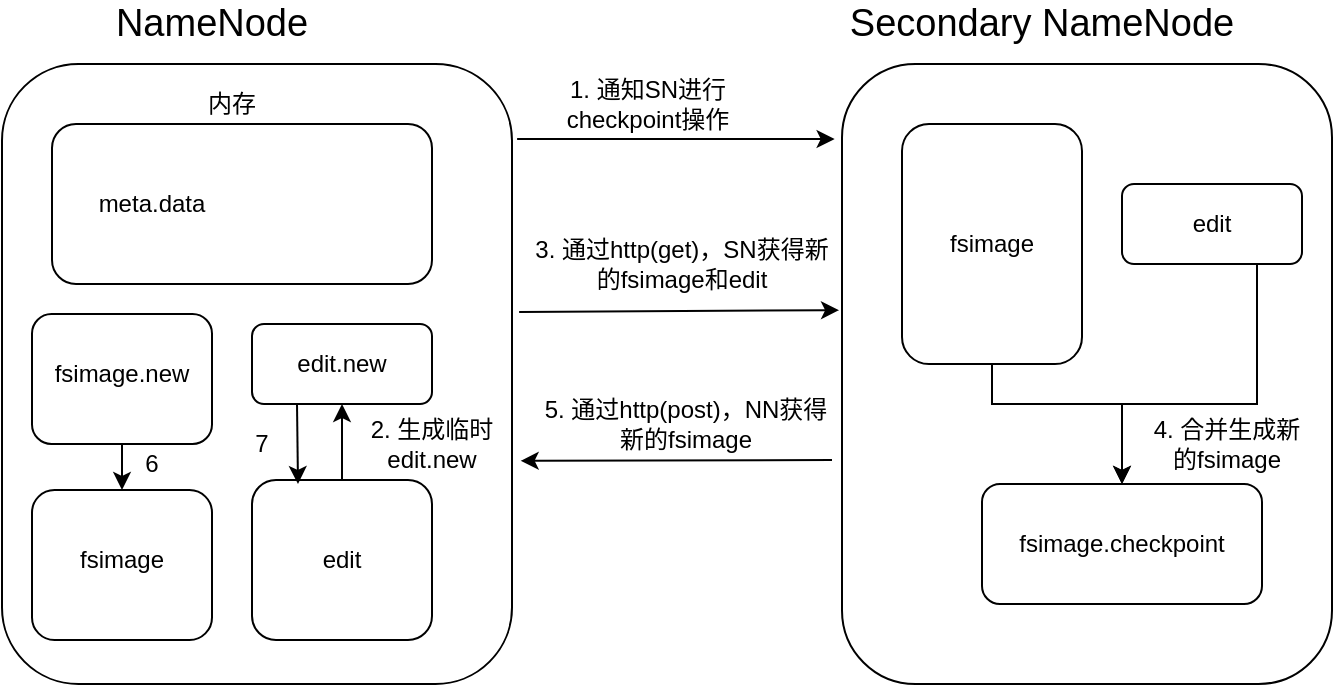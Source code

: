 <mxfile version="14.7.6" type="github">
  <diagram id="_CgoZo37PnJlgrGQjHoG" name="Page-1">
    <mxGraphModel dx="1038" dy="529" grid="1" gridSize="10" guides="1" tooltips="1" connect="1" arrows="1" fold="1" page="1" pageScale="1" pageWidth="827" pageHeight="1169" math="0" shadow="0">
      <root>
        <mxCell id="0" />
        <mxCell id="1" parent="0" />
        <mxCell id="BOJt2heqAqfGoN2uC5gy-15" value="" style="rounded=1;whiteSpace=wrap;html=1;" vertex="1" parent="1">
          <mxGeometry x="525" y="80" width="245" height="310" as="geometry" />
        </mxCell>
        <mxCell id="BOJt2heqAqfGoN2uC5gy-2" value="&lt;font style=&quot;font-size: 19px&quot;&gt;NameNode&lt;/font&gt;" style="text;html=1;strokeColor=none;fillColor=none;align=center;verticalAlign=middle;whiteSpace=wrap;rounded=0;" vertex="1" parent="1">
          <mxGeometry x="190" y="50" width="40" height="20" as="geometry" />
        </mxCell>
        <mxCell id="BOJt2heqAqfGoN2uC5gy-4" value="&lt;font style=&quot;font-size: 19px&quot;&gt;Secondary NameNode&lt;/font&gt;" style="text;html=1;strokeColor=none;fillColor=none;align=center;verticalAlign=middle;whiteSpace=wrap;rounded=0;" vertex="1" parent="1">
          <mxGeometry x="500" y="50" width="250" height="20" as="geometry" />
        </mxCell>
        <mxCell id="BOJt2heqAqfGoN2uC5gy-30" style="edgeStyle=orthogonalEdgeStyle;rounded=0;orthogonalLoop=1;jettySize=auto;html=1;exitX=1.01;exitY=0.121;exitDx=0;exitDy=0;entryX=-0.015;entryY=0.121;entryDx=0;entryDy=0;entryPerimeter=0;exitPerimeter=0;" edge="1" parent="1" source="BOJt2heqAqfGoN2uC5gy-5" target="BOJt2heqAqfGoN2uC5gy-15">
          <mxGeometry relative="1" as="geometry" />
        </mxCell>
        <mxCell id="BOJt2heqAqfGoN2uC5gy-5" value="" style="rounded=1;whiteSpace=wrap;html=1;" vertex="1" parent="1">
          <mxGeometry x="105" y="80" width="255" height="310" as="geometry" />
        </mxCell>
        <mxCell id="BOJt2heqAqfGoN2uC5gy-6" value="" style="rounded=1;whiteSpace=wrap;html=1;" vertex="1" parent="1">
          <mxGeometry x="130" y="110" width="190" height="80" as="geometry" />
        </mxCell>
        <mxCell id="BOJt2heqAqfGoN2uC5gy-7" value="内存" style="text;html=1;strokeColor=none;fillColor=none;align=center;verticalAlign=middle;whiteSpace=wrap;rounded=0;" vertex="1" parent="1">
          <mxGeometry x="200" y="90" width="40" height="20" as="geometry" />
        </mxCell>
        <mxCell id="BOJt2heqAqfGoN2uC5gy-8" value="meta.data" style="text;html=1;strokeColor=none;fillColor=none;align=center;verticalAlign=middle;whiteSpace=wrap;rounded=0;" vertex="1" parent="1">
          <mxGeometry x="160" y="140" width="40" height="20" as="geometry" />
        </mxCell>
        <mxCell id="BOJt2heqAqfGoN2uC5gy-47" style="edgeStyle=orthogonalEdgeStyle;rounded=0;orthogonalLoop=1;jettySize=auto;html=1;exitX=0.5;exitY=1;exitDx=0;exitDy=0;entryX=0.5;entryY=0;entryDx=0;entryDy=0;" edge="1" parent="1" source="BOJt2heqAqfGoN2uC5gy-9" target="BOJt2heqAqfGoN2uC5gy-43">
          <mxGeometry relative="1" as="geometry" />
        </mxCell>
        <mxCell id="BOJt2heqAqfGoN2uC5gy-9" value="" style="rounded=1;whiteSpace=wrap;html=1;" vertex="1" parent="1">
          <mxGeometry x="120" y="205" width="90" height="65" as="geometry" />
        </mxCell>
        <mxCell id="BOJt2heqAqfGoN2uC5gy-10" value="fsimage.new" style="text;html=1;strokeColor=none;fillColor=none;align=center;verticalAlign=middle;whiteSpace=wrap;rounded=0;" vertex="1" parent="1">
          <mxGeometry x="145" y="225" width="40" height="20" as="geometry" />
        </mxCell>
        <mxCell id="BOJt2heqAqfGoN2uC5gy-11" value="" style="rounded=1;whiteSpace=wrap;html=1;" vertex="1" parent="1">
          <mxGeometry x="230" y="210" width="90" height="40" as="geometry" />
        </mxCell>
        <mxCell id="BOJt2heqAqfGoN2uC5gy-12" value="edit.new" style="text;html=1;strokeColor=none;fillColor=none;align=center;verticalAlign=middle;whiteSpace=wrap;rounded=0;" vertex="1" parent="1">
          <mxGeometry x="255" y="220" width="40" height="20" as="geometry" />
        </mxCell>
        <mxCell id="BOJt2heqAqfGoN2uC5gy-36" style="edgeStyle=orthogonalEdgeStyle;rounded=0;orthogonalLoop=1;jettySize=auto;html=1;exitX=0.5;exitY=0;exitDx=0;exitDy=0;entryX=0.5;entryY=1;entryDx=0;entryDy=0;" edge="1" parent="1" source="BOJt2heqAqfGoN2uC5gy-13" target="BOJt2heqAqfGoN2uC5gy-11">
          <mxGeometry relative="1" as="geometry" />
        </mxCell>
        <mxCell id="BOJt2heqAqfGoN2uC5gy-13" value="" style="rounded=1;whiteSpace=wrap;html=1;" vertex="1" parent="1">
          <mxGeometry x="230" y="288" width="90" height="80" as="geometry" />
        </mxCell>
        <mxCell id="BOJt2heqAqfGoN2uC5gy-14" value="edit" style="text;html=1;strokeColor=none;fillColor=none;align=center;verticalAlign=middle;whiteSpace=wrap;rounded=0;" vertex="1" parent="1">
          <mxGeometry x="255" y="318" width="40" height="20" as="geometry" />
        </mxCell>
        <mxCell id="BOJt2heqAqfGoN2uC5gy-26" style="edgeStyle=orthogonalEdgeStyle;rounded=0;orthogonalLoop=1;jettySize=auto;html=1;exitX=0.5;exitY=1;exitDx=0;exitDy=0;" edge="1" parent="1" source="BOJt2heqAqfGoN2uC5gy-16">
          <mxGeometry relative="1" as="geometry">
            <mxPoint x="665" y="290" as="targetPoint" />
            <Array as="points">
              <mxPoint x="600" y="250" />
              <mxPoint x="665" y="250" />
            </Array>
          </mxGeometry>
        </mxCell>
        <mxCell id="BOJt2heqAqfGoN2uC5gy-16" value="" style="rounded=1;whiteSpace=wrap;html=1;" vertex="1" parent="1">
          <mxGeometry x="555" y="110" width="90" height="120" as="geometry" />
        </mxCell>
        <mxCell id="BOJt2heqAqfGoN2uC5gy-25" style="edgeStyle=orthogonalEdgeStyle;rounded=0;orthogonalLoop=1;jettySize=auto;html=1;exitX=0.75;exitY=1;exitDx=0;exitDy=0;" edge="1" parent="1" source="BOJt2heqAqfGoN2uC5gy-17" target="BOJt2heqAqfGoN2uC5gy-21">
          <mxGeometry relative="1" as="geometry">
            <Array as="points">
              <mxPoint x="733" y="250" />
              <mxPoint x="665" y="250" />
            </Array>
          </mxGeometry>
        </mxCell>
        <mxCell id="BOJt2heqAqfGoN2uC5gy-17" value="" style="rounded=1;whiteSpace=wrap;html=1;" vertex="1" parent="1">
          <mxGeometry x="665" y="140" width="90" height="40" as="geometry" />
        </mxCell>
        <mxCell id="BOJt2heqAqfGoN2uC5gy-18" value="fsimage" style="text;html=1;strokeColor=none;fillColor=none;align=center;verticalAlign=middle;whiteSpace=wrap;rounded=0;" vertex="1" parent="1">
          <mxGeometry x="580" y="160" width="40" height="20" as="geometry" />
        </mxCell>
        <mxCell id="BOJt2heqAqfGoN2uC5gy-19" value="edit" style="text;html=1;strokeColor=none;fillColor=none;align=center;verticalAlign=middle;whiteSpace=wrap;rounded=0;" vertex="1" parent="1">
          <mxGeometry x="690" y="150" width="40" height="20" as="geometry" />
        </mxCell>
        <mxCell id="BOJt2heqAqfGoN2uC5gy-21" value="" style="rounded=1;whiteSpace=wrap;html=1;" vertex="1" parent="1">
          <mxGeometry x="595" y="290" width="140" height="60" as="geometry" />
        </mxCell>
        <mxCell id="BOJt2heqAqfGoN2uC5gy-27" value="4. 合并生成新的fsimage" style="text;html=1;strokeColor=none;fillColor=none;align=center;verticalAlign=middle;whiteSpace=wrap;rounded=0;" vertex="1" parent="1">
          <mxGeometry x="675" y="260" width="85" height="20" as="geometry" />
        </mxCell>
        <mxCell id="BOJt2heqAqfGoN2uC5gy-28" value="fsimage.checkpoint" style="text;html=1;strokeColor=none;fillColor=none;align=center;verticalAlign=middle;whiteSpace=wrap;rounded=0;" vertex="1" parent="1">
          <mxGeometry x="645" y="310" width="40" height="20" as="geometry" />
        </mxCell>
        <mxCell id="BOJt2heqAqfGoN2uC5gy-31" value="1. 通知SN进行checkpoint操作" style="text;html=1;strokeColor=none;fillColor=none;align=center;verticalAlign=middle;whiteSpace=wrap;rounded=0;" vertex="1" parent="1">
          <mxGeometry x="370" y="90" width="116" height="20" as="geometry" />
        </mxCell>
        <mxCell id="BOJt2heqAqfGoN2uC5gy-34" value="3. 通过http(get)，SN获得新的fsimage和edit" style="text;html=1;strokeColor=none;fillColor=none;align=center;verticalAlign=middle;whiteSpace=wrap;rounded=0;" vertex="1" parent="1">
          <mxGeometry x="370" y="170" width="150" height="20" as="geometry" />
        </mxCell>
        <mxCell id="BOJt2heqAqfGoN2uC5gy-37" value="2. 生成临时edit.new" style="text;html=1;strokeColor=none;fillColor=none;align=center;verticalAlign=middle;whiteSpace=wrap;rounded=0;" vertex="1" parent="1">
          <mxGeometry x="280" y="260" width="80" height="20" as="geometry" />
        </mxCell>
        <mxCell id="BOJt2heqAqfGoN2uC5gy-39" value="" style="endArrow=classic;html=1;exitX=1.014;exitY=0.4;exitDx=0;exitDy=0;exitPerimeter=0;entryX=-0.006;entryY=0.397;entryDx=0;entryDy=0;entryPerimeter=0;" edge="1" parent="1" source="BOJt2heqAqfGoN2uC5gy-5" target="BOJt2heqAqfGoN2uC5gy-15">
          <mxGeometry width="50" height="50" relative="1" as="geometry">
            <mxPoint x="390" y="190" as="sourcePoint" />
            <mxPoint x="440" y="140" as="targetPoint" />
          </mxGeometry>
        </mxCell>
        <mxCell id="BOJt2heqAqfGoN2uC5gy-41" value="" style="endArrow=classic;html=1;entryX=1.017;entryY=0.64;entryDx=0;entryDy=0;entryPerimeter=0;" edge="1" parent="1" target="BOJt2heqAqfGoN2uC5gy-5">
          <mxGeometry width="50" height="50" relative="1" as="geometry">
            <mxPoint x="520" y="278" as="sourcePoint" />
            <mxPoint x="440" y="180" as="targetPoint" />
          </mxGeometry>
        </mxCell>
        <mxCell id="BOJt2heqAqfGoN2uC5gy-42" value="5. 通过http(post)，NN获得新的fsimage" style="text;html=1;strokeColor=none;fillColor=none;align=center;verticalAlign=middle;whiteSpace=wrap;rounded=0;" vertex="1" parent="1">
          <mxGeometry x="374" y="250" width="146" height="20" as="geometry" />
        </mxCell>
        <mxCell id="BOJt2heqAqfGoN2uC5gy-43" value="" style="rounded=1;whiteSpace=wrap;html=1;" vertex="1" parent="1">
          <mxGeometry x="120" y="293" width="90" height="75" as="geometry" />
        </mxCell>
        <mxCell id="BOJt2heqAqfGoN2uC5gy-44" value="fsimage" style="text;html=1;strokeColor=none;fillColor=none;align=center;verticalAlign=middle;whiteSpace=wrap;rounded=0;" vertex="1" parent="1">
          <mxGeometry x="145" y="318" width="40" height="20" as="geometry" />
        </mxCell>
        <mxCell id="BOJt2heqAqfGoN2uC5gy-46" value="" style="endArrow=classic;html=1;exitX=0.25;exitY=1;exitDx=0;exitDy=0;" edge="1" parent="1" source="BOJt2heqAqfGoN2uC5gy-11">
          <mxGeometry width="50" height="50" relative="1" as="geometry">
            <mxPoint x="240" y="250" as="sourcePoint" />
            <mxPoint x="253" y="290" as="targetPoint" />
            <Array as="points" />
          </mxGeometry>
        </mxCell>
        <mxCell id="BOJt2heqAqfGoN2uC5gy-48" value="6" style="text;html=1;strokeColor=none;fillColor=none;align=center;verticalAlign=middle;whiteSpace=wrap;rounded=0;" vertex="1" parent="1">
          <mxGeometry x="160" y="270" width="40" height="20" as="geometry" />
        </mxCell>
        <mxCell id="BOJt2heqAqfGoN2uC5gy-49" value="7" style="text;html=1;strokeColor=none;fillColor=none;align=center;verticalAlign=middle;whiteSpace=wrap;rounded=0;" vertex="1" parent="1">
          <mxGeometry x="215" y="260" width="40" height="20" as="geometry" />
        </mxCell>
      </root>
    </mxGraphModel>
  </diagram>
</mxfile>
